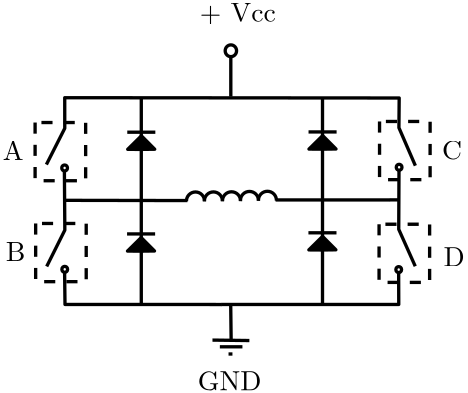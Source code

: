 <?xml version="1.0"?>
<!DOCTYPE ipe SYSTEM "ipe.dtd">
<ipe version="70206" creator="Ipe 7.2.7">
<info created="D:20170616090952" modified="D:20170618124922"/>
<ipestyle name="basic">
<symbol name="arrow/arc(spx)">
<path stroke="sym-stroke" fill="sym-stroke" pen="sym-pen">
0 0 m
-1 0.333 l
-1 -0.333 l
h
</path>
</symbol>
<symbol name="arrow/farc(spx)">
<path stroke="sym-stroke" fill="white" pen="sym-pen">
0 0 m
-1 0.333 l
-1 -0.333 l
h
</path>
</symbol>
<symbol name="arrow/ptarc(spx)">
<path stroke="sym-stroke" fill="sym-stroke" pen="sym-pen">
0 0 m
-1 0.333 l
-0.8 0 l
-1 -0.333 l
h
</path>
</symbol>
<symbol name="arrow/fptarc(spx)">
<path stroke="sym-stroke" fill="white" pen="sym-pen">
0 0 m
-1 0.333 l
-0.8 0 l
-1 -0.333 l
h
</path>
</symbol>
<symbol name="mark/circle(sx)" transformations="translations">
<path fill="sym-stroke">
0.6 0 0 0.6 0 0 e
0.4 0 0 0.4 0 0 e
</path>
</symbol>
<symbol name="mark/disk(sx)" transformations="translations">
<path fill="sym-stroke">
0.6 0 0 0.6 0 0 e
</path>
</symbol>
<symbol name="mark/fdisk(sfx)" transformations="translations">
<group>
<path fill="sym-fill">
0.5 0 0 0.5 0 0 e
</path>
<path fill="sym-stroke" fillrule="eofill">
0.6 0 0 0.6 0 0 e
0.4 0 0 0.4 0 0 e
</path>
</group>
</symbol>
<symbol name="mark/box(sx)" transformations="translations">
<path fill="sym-stroke" fillrule="eofill">
-0.6 -0.6 m
0.6 -0.6 l
0.6 0.6 l
-0.6 0.6 l
h
-0.4 -0.4 m
0.4 -0.4 l
0.4 0.4 l
-0.4 0.4 l
h
</path>
</symbol>
<symbol name="mark/square(sx)" transformations="translations">
<path fill="sym-stroke">
-0.6 -0.6 m
0.6 -0.6 l
0.6 0.6 l
-0.6 0.6 l
h
</path>
</symbol>
<symbol name="mark/fsquare(sfx)" transformations="translations">
<group>
<path fill="sym-fill">
-0.5 -0.5 m
0.5 -0.5 l
0.5 0.5 l
-0.5 0.5 l
h
</path>
<path fill="sym-stroke" fillrule="eofill">
-0.6 -0.6 m
0.6 -0.6 l
0.6 0.6 l
-0.6 0.6 l
h
-0.4 -0.4 m
0.4 -0.4 l
0.4 0.4 l
-0.4 0.4 l
h
</path>
</group>
</symbol>
<symbol name="mark/cross(sx)" transformations="translations">
<group>
<path fill="sym-stroke">
-0.43 -0.57 m
0.57 0.43 l
0.43 0.57 l
-0.57 -0.43 l
h
</path>
<path fill="sym-stroke">
-0.43 0.57 m
0.57 -0.43 l
0.43 -0.57 l
-0.57 0.43 l
h
</path>
</group>
</symbol>
<symbol name="arrow/fnormal(spx)">
<path stroke="sym-stroke" fill="white" pen="sym-pen">
0 0 m
-1 0.333 l
-1 -0.333 l
h
</path>
</symbol>
<symbol name="arrow/pointed(spx)">
<path stroke="sym-stroke" fill="sym-stroke" pen="sym-pen">
0 0 m
-1 0.333 l
-0.8 0 l
-1 -0.333 l
h
</path>
</symbol>
<symbol name="arrow/fpointed(spx)">
<path stroke="sym-stroke" fill="white" pen="sym-pen">
0 0 m
-1 0.333 l
-0.8 0 l
-1 -0.333 l
h
</path>
</symbol>
<symbol name="arrow/linear(spx)">
<path stroke="sym-stroke" pen="sym-pen">
-1 0.333 m
0 0 l
-1 -0.333 l
</path>
</symbol>
<symbol name="arrow/fdouble(spx)">
<path stroke="sym-stroke" fill="white" pen="sym-pen">
0 0 m
-1 0.333 l
-1 -0.333 l
h
-1 0 m
-2 0.333 l
-2 -0.333 l
h
</path>
</symbol>
<symbol name="arrow/double(spx)">
<path stroke="sym-stroke" fill="sym-stroke" pen="sym-pen">
0 0 m
-1 0.333 l
-1 -0.333 l
h
-1 0 m
-2 0.333 l
-2 -0.333 l
h
</path>
</symbol>
<pen name="heavier" value="0.8"/>
<pen name="fat" value="1.2"/>
<pen name="ultrafat" value="2"/>
<symbolsize name="large" value="5"/>
<symbolsize name="small" value="2"/>
<symbolsize name="tiny" value="1.1"/>
<arrowsize name="large" value="10"/>
<arrowsize name="small" value="5"/>
<arrowsize name="tiny" value="3"/>
<color name="red" value="1 0 0"/>
<color name="green" value="0 1 0"/>
<color name="blue" value="0 0 1"/>
<color name="yellow" value="1 1 0"/>
<color name="orange" value="1 0.647 0"/>
<color name="gold" value="1 0.843 0"/>
<color name="purple" value="0.627 0.125 0.941"/>
<color name="gray" value="0.745"/>
<color name="brown" value="0.647 0.165 0.165"/>
<color name="navy" value="0 0 0.502"/>
<color name="pink" value="1 0.753 0.796"/>
<color name="seagreen" value="0.18 0.545 0.341"/>
<color name="turquoise" value="0.251 0.878 0.816"/>
<color name="violet" value="0.933 0.51 0.933"/>
<color name="darkblue" value="0 0 0.545"/>
<color name="darkcyan" value="0 0.545 0.545"/>
<color name="darkgray" value="0.663"/>
<color name="darkgreen" value="0 0.392 0"/>
<color name="darkmagenta" value="0.545 0 0.545"/>
<color name="darkorange" value="1 0.549 0"/>
<color name="darkred" value="0.545 0 0"/>
<color name="lightblue" value="0.678 0.847 0.902"/>
<color name="lightcyan" value="0.878 1 1"/>
<color name="lightgray" value="0.827"/>
<color name="lightgreen" value="0.565 0.933 0.565"/>
<color name="lightyellow" value="1 1 0.878"/>
<dashstyle name="dashed" value="[4] 0"/>
<dashstyle name="dotted" value="[1 3] 0"/>
<dashstyle name="dash dotted" value="[4 2 1 2] 0"/>
<dashstyle name="dash dot dotted" value="[4 2 1 2 1 2] 0"/>
<textsize name="large" value="\large"/>
<textsize name="Large" value="\Large"/>
<textsize name="LARGE" value="\LARGE"/>
<textsize name="huge" value="\huge"/>
<textsize name="Huge" value="\Huge"/>
<textsize name="small" value="\small"/>
<textsize name="footnote" value="\footnotesize"/>
<textsize name="tiny" value="\tiny"/>
<textstyle name="center" begin="\begin{center}" end="\end{center}"/>
<textstyle name="itemize" begin="\begin{itemize}" end="\end{itemize}"/>
<textstyle name="item" begin="\begin{itemize}\item{}" end="\end{itemize}"/>
<gridsize name="4 pts" value="4"/>
<gridsize name="8 pts (~3 mm)" value="8"/>
<gridsize name="16 pts (~6 mm)" value="16"/>
<gridsize name="32 pts (~12 mm)" value="32"/>
<gridsize name="10 pts (~3.5 mm)" value="10"/>
<gridsize name="20 pts (~7 mm)" value="20"/>
<gridsize name="14 pts (~5 mm)" value="14"/>
<gridsize name="28 pts (~10 mm)" value="28"/>
<gridsize name="56 pts (~20 mm)" value="56"/>
<anglesize name="90 deg" value="90"/>
<anglesize name="60 deg" value="60"/>
<anglesize name="45 deg" value="45"/>
<anglesize name="30 deg" value="30"/>
<anglesize name="22.5 deg" value="22.5"/>
<opacity name="10%" value="0.1"/>
<opacity name="30%" value="0.3"/>
<opacity name="50%" value="0.5"/>
<opacity name="75%" value="0.75"/>
<tiling name="falling" angle="-60" step="4" width="1"/>
<tiling name="rising" angle="30" step="4" width="1"/>
</ipestyle>
<page>
<layer name="alpha"/>
<view layers="alpha" active="alpha"/>
<path layer="alpha" matrix="0.754463 0 0 0.77968 39.1708 32.8618" stroke="black" pen="fat">
180.34 236.624 m
189.105 253.357 l
189.09 267.492 l
348.678 267.362 l
348.556 253.632 l
356.401 236.102 l
</path>
<path matrix="0.754463 0 0 0.77968 39.1708 32.8618" stroke="black" pen="fat">
188.931 233.964 m
189.138 206.354 l
180.485 189.573 l
</path>
<path matrix="0.791371 0 0 0.999074 32.1951 -15.4288" stroke="black" pen="fat">
189.003 220.107 m
244.888 220.027 l
</path>
<path matrix="0.754463 0 0 0.77968 39.1708 32.8618" stroke="black" pen="fat">
225.623 267.474 m
225.619 172.134 l
</path>
<path matrix="0.754463 0 0 0.77968 39.1708 32.8618" stroke="black" pen="fat">
189.03 187.033 m
189.219 172.039 l
264.119 172.01 l
</path>
<path matrix="0.754463 0 0 0.77968 39.1708 32.8618" stroke="black" pen="fat">
263.949 172.013 m
348.477 172.04 l
348.425 186.899 l
</path>
<path matrix="0.754463 0 0 0.77968 39.1708 32.8618" stroke="black" fill="black" pen="fat">
218.832 204.59 m
232.223 204.59 l
</path>
<path matrix="0.754463 0 0 0.77968 39.1708 32.8618" stroke="black" fill="black" pen="fat">
225.569 196.642 m
219.045 196.685 l
225.569 202.908 l
231.922 196.727 l
224.711 196.642 l
</path>
<path matrix="0.794465 0 0 0.426071 25.398 110.764" stroke="black" fill="black" pen="fat">
292.451 220.273 m
344.331 220.306 l
</path>
<path matrix="0.754463 0 0 0.77968 39.1708 32.8618" stroke="black" fill="black" pen="fat">
344.234 220.333 m
348.612 220.333 l
</path>
<path matrix="0.754463 0 0 0.77968 39.1708 32.8618" stroke="black" pen="fat">
348.588 234.185 m
348.465 206.725 l
356.352 189.663 l
</path>
<path matrix="0.754463 0 0 0.77968 39.1708 32.8618" stroke="black" pen="fat">
268.289 172.151 m
268.496 155.37 l
</path>
<path matrix="0.754463 0 0 0.77968 39.1708 32.8618" stroke="black" pen="fat">
259.588 155.577 m
277.198 155.37 l
</path>
<path matrix="0.754463 0 0 0.77968 39.1708 32.8618" stroke="black" pen="fat">
263.11 152.47 m
273.883 152.47 l
</path>
<path matrix="0.754463 0 0 0.77968 39.1708 32.8618" stroke="black" pen="fat">
267.253 149.155 m
269.118 149.155 l
</path>
<path matrix="0.754463 0 0 0.77968 39.1708 32.8618" stroke="black" pen="fat">
312.091 267.513 m
312.091 172.17 l
</path>
<path matrix="0.754463 0 0 0.77968 39.1708 32.8618" stroke="black" pen="fat">
268.338 267.993 m
268.338 286.504 l
</path>
<path matrix="0.754463 0 0 0.77968 104.463 33.2827" stroke="black" fill="black" pen="fat">
218.832 204.59 m
232.223 204.59 l
</path>
<path matrix="0.754463 0 0 0.77968 104.463 33.2827" stroke="black" fill="black" pen="fat">
225.569 196.642 m
219.045 196.685 l
225.569 202.908 l
231.922 196.727 l
224.711 196.642 l
</path>
<path matrix="0.754463 0 0 0.77968 104.505 69.5754" stroke="black" fill="black" pen="fat">
218.832 204.59 m
232.223 204.59 l
</path>
<path matrix="0.754463 0 0 0.77968 104.505 69.5754" stroke="black" fill="black" pen="fat">
225.569 196.642 m
219.045 196.685 l
225.569 202.908 l
231.922 196.727 l
224.711 196.642 l
</path>
<path matrix="0.754463 0 0 0.77968 39.248 69.4892" stroke="black" fill="black" pen="fat">
218.832 204.59 m
232.223 204.59 l
</path>
<path matrix="0.754463 0 0 0.77968 39.248 69.4892" stroke="black" fill="black" pen="fat">
225.569 196.642 m
219.045 196.685 l
225.569 202.908 l
231.922 196.727 l
224.711 196.642 l
</path>
<path matrix="0.754463 0 0 0.77968 39.1708 32.8618" stroke="black" dash="dashed" pen="fat">
174.951 256.016 m
174.951 229.161 l
199.075 229.161 l
199.075 256.016 l
h
</path>
<path matrix="0.754463 0 0 0.77968 39.3736 -3.46721" stroke="black" dash="dashed" pen="fat">
174.951 256.016 m
174.951 229.161 l
199.075 229.161 l
199.075 256.016 l
h
</path>
<path matrix="0.754463 0 0 0.77968 163 -3.74025" stroke="black" dash="dashed" pen="fat">
174.951 256.016 m
174.951 229.161 l
199.075 229.161 l
199.075 256.016 l
h
</path>
<path matrix="0.754463 0 0 0.77968 163.174 33.2488" stroke="black" dash="dashed" pen="fat">
174.951 256.016 m
174.951 229.161 l
199.075 229.161 l
199.075 256.016 l
h
</path>
<path matrix="0.754463 0 0 0.77968 39.1708 32.8618" stroke="black" pen="fat">
1.35928 0 0 1.35928 189.036 235.052 e
</path>
<path matrix="0.754463 0 0 0.77968 39.2154 -3.63141" stroke="black" pen="fat">
1.35928 0 0 1.35928 189.036 235.052 e
</path>
<path matrix="0.754463 0 0 0.77968 159.448 -3.7217" stroke="black" pen="fat">
1.35928 0 0 1.35928 189.036 235.052 e
</path>
<path matrix="0.754463 0 0 0.77968 159.589 33.1135" stroke="black" pen="fat">
1.35928 0 0 1.35928 189.036 235.052 e
</path>
<path matrix="0.754463 0 0 0.77968 39.1708 32.8618" stroke="black" pen="fat">
2.71259 0 0 2.71259 268.371 289.163 e
</path>
<text matrix="0.370918 0 0 0.396661 134.268 147.536" transformations="translations" pos="259.285 305.68" stroke="black" type="label" width="27.397" height="6.808" depth="0.83" valign="baseline">+ Vcc</text>
<text matrix="0.754463 0 0 0.77968 39.1708 32.8618" transformations="translations" pos="159.531 238.766" stroke="black" type="label" width="7.472" height="6.808" depth="0" valign="baseline">A</text>
<text matrix="0.754463 0 0 0.77968 39.1708 32.8618" transformations="translations" pos="160.892 192.088" stroke="black" type="label" width="7.057" height="6.808" depth="0" valign="baseline">B</text>
<text matrix="0.754463 0 0 0.77968 39.1708 36.4452" transformations="translations" pos="369.165 234.348" stroke="black" type="label" width="7.195" height="6.808" depth="0" valign="baseline">C</text>
<text matrix="0.754463 0 0 0.77968 39.1708 32.8618" transformations="translations" pos="369.868 189.719" stroke="black" type="label" width="7.61" height="6.808" depth="0" valign="baseline">D</text>
<path matrix="0.754463 0 0 0.751655 41.2551 38.6932" stroke="black" pen="fat">
244.413 220.103 m
4.29847 0 0 -4.29847 248.708 220.257 253.002 220.049 a
</path>
<path matrix="0.754463 0 0 0.751655 47.7197 38.7156" stroke="black" pen="fat">
244.413 220.103 m
4.29847 0 0 -4.29847 248.708 220.257 253.002 220.049 a
</path>
<path matrix="0.754463 0 0 0.751655 54.2274 38.7602" stroke="black" pen="fat">
244.413 220.103 m
4.29847 0 0 -4.29847 248.708 220.257 253.002 220.049 a
</path>
<path matrix="0.754463 0 0 0.751655 60.695 38.8902" stroke="black" pen="fat">
244.413 220.103 m
4.29847 0 0 -4.29847 248.708 220.257 253.002 220.049 a
</path>
<path matrix="0.754463 0 0 0.751655 67.1617 38.9447" stroke="black" pen="fat">
244.413 220.103 m
4.29847 0 0 -4.29847 248.708 220.257 253.002 220.049 a
</path>
<text matrix="1 0 0 1 -4.14352 -6.14772" transformations="translations" pos="233.853 142.28" stroke="black" type="label" width="22.9" height="6.808" depth="0" valign="baseline">GND</text>
</page>
</ipe>
